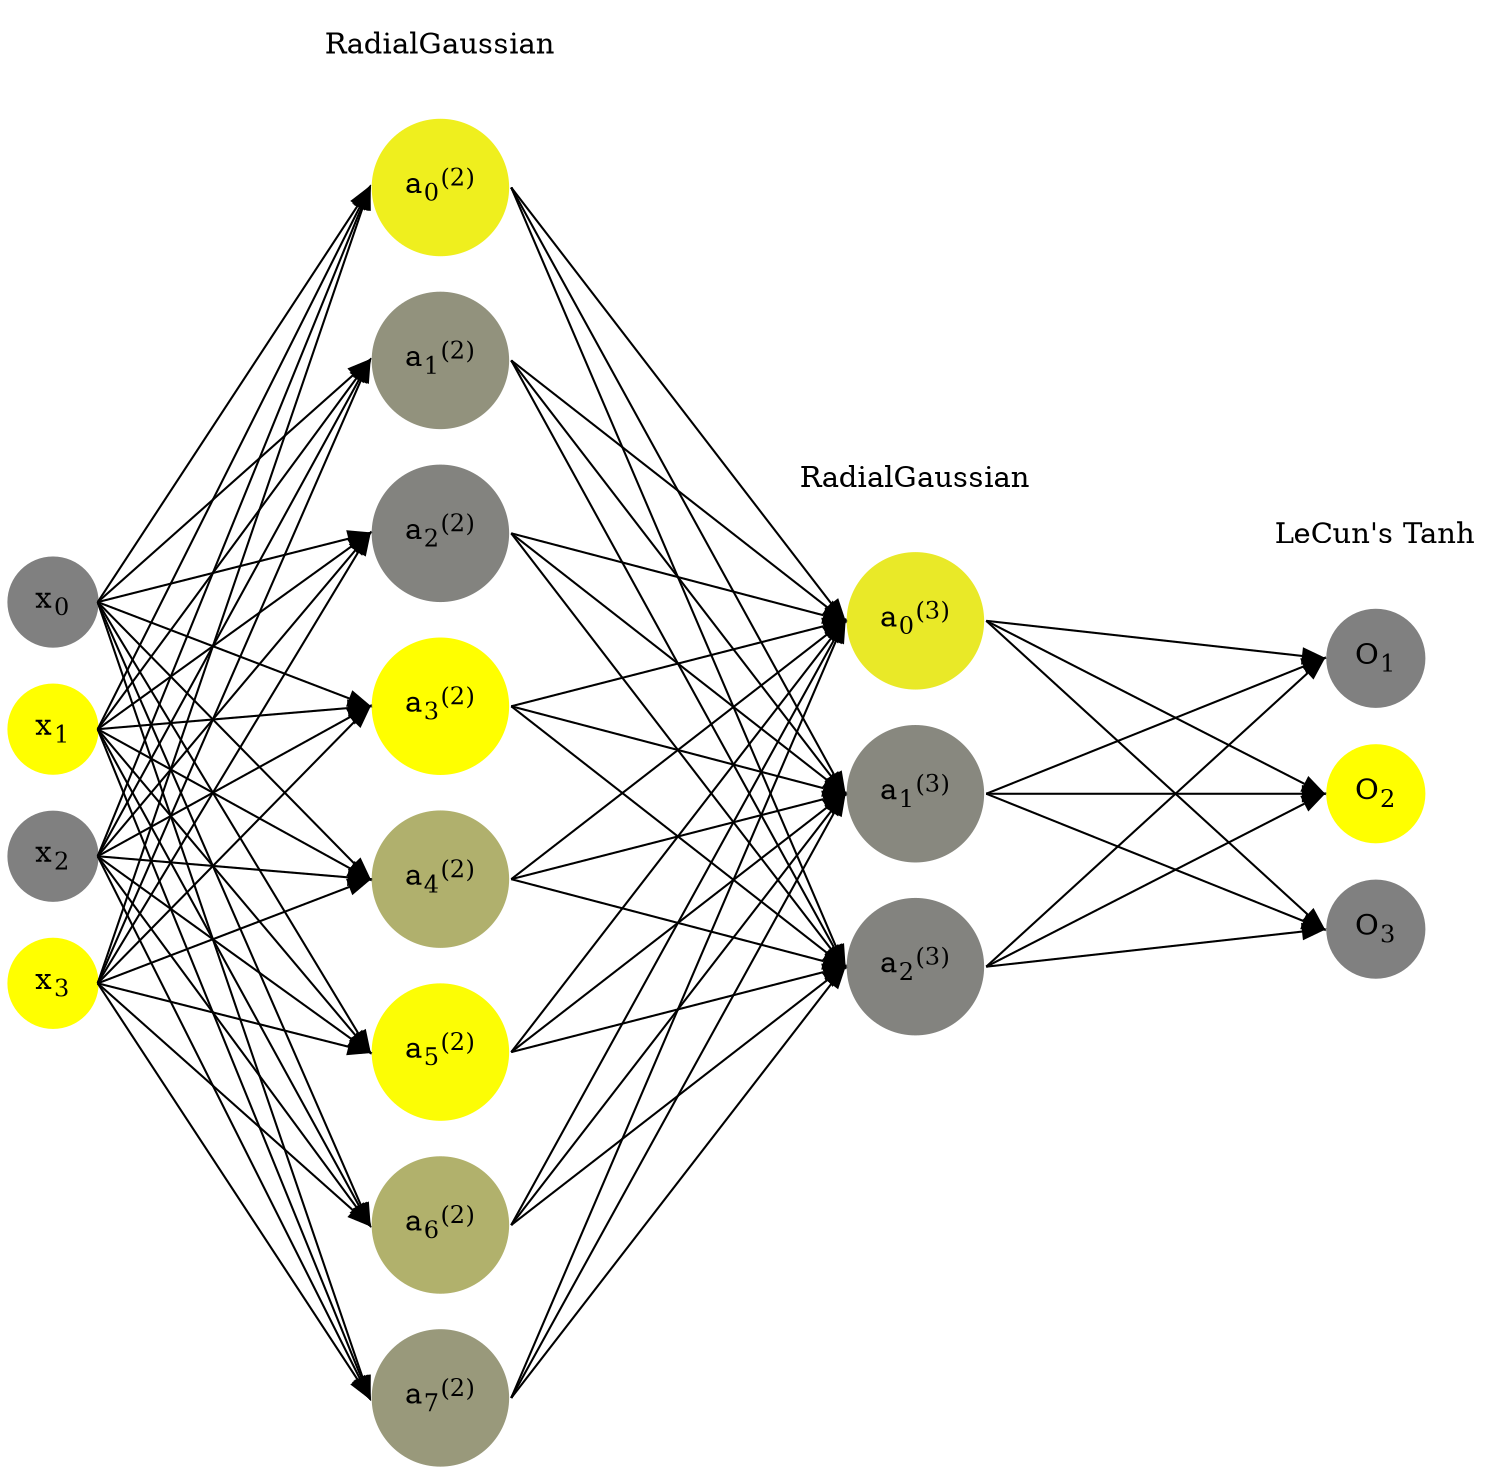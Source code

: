 digraph G {
	rankdir = LR;
	splines=false;
	edge[style=invis];
	ranksep= 1.4;
	{
	node [shape=circle, color="0.1667, 0.0, 0.5", style=filled, fillcolor="0.1667, 0.0, 0.5"];
	x0 [label=<x<sub>0</sub>>];
	}
	{
	node [shape=circle, color="0.1667, 1.0, 1.0", style=filled, fillcolor="0.1667, 1.0, 1.0"];
	x1 [label=<x<sub>1</sub>>];
	}
	{
	node [shape=circle, color="0.1667, 0.0, 0.5", style=filled, fillcolor="0.1667, 0.0, 0.5"];
	x2 [label=<x<sub>2</sub>>];
	}
	{
	node [shape=circle, color="0.1667, 1.0, 1.0", style=filled, fillcolor="0.1667, 1.0, 1.0"];
	x3 [label=<x<sub>3</sub>>];
	}
	{
	node [shape=circle, color="0.1667, 0.874323, 0.937161", style=filled, fillcolor="0.1667, 0.874323, 0.937161"];
	a02 [label=<a<sub>0</sub><sup>(2)</sup>>];
	}
	{
	node [shape=circle, color="0.1667, 0.147977, 0.573988", style=filled, fillcolor="0.1667, 0.147977, 0.573988"];
	a12 [label=<a<sub>1</sub><sup>(2)</sup>>];
	}
	{
	node [shape=circle, color="0.1667, 0.029347, 0.514674", style=filled, fillcolor="0.1667, 0.029347, 0.514674"];
	a22 [label=<a<sub>2</sub><sup>(2)</sup>>];
	}
	{
	node [shape=circle, color="0.1667, 0.999853, 0.999927", style=filled, fillcolor="0.1667, 0.999853, 0.999927"];
	a32 [label=<a<sub>3</sub><sup>(2)</sup>>];
	}
	{
	node [shape=circle, color="0.1667, 0.381542, 0.690771", style=filled, fillcolor="0.1667, 0.381542, 0.690771"];
	a42 [label=<a<sub>4</sub><sup>(2)</sup>>];
	}
	{
	node [shape=circle, color="0.1667, 0.976696, 0.988348", style=filled, fillcolor="0.1667, 0.976696, 0.988348"];
	a52 [label=<a<sub>5</sub><sup>(2)</sup>>];
	}
	{
	node [shape=circle, color="0.1667, 0.385742, 0.692871", style=filled, fillcolor="0.1667, 0.385742, 0.692871"];
	a62 [label=<a<sub>6</sub><sup>(2)</sup>>];
	}
	{
	node [shape=circle, color="0.1667, 0.196054, 0.598027", style=filled, fillcolor="0.1667, 0.196054, 0.598027"];
	a72 [label=<a<sub>7</sub><sup>(2)</sup>>];
	}
	{
	node [shape=circle, color="0.1667, 0.825638, 0.912819", style=filled, fillcolor="0.1667, 0.825638, 0.912819"];
	a03 [label=<a<sub>0</sub><sup>(3)</sup>>];
	}
	{
	node [shape=circle, color="0.1667, 0.068089, 0.534044", style=filled, fillcolor="0.1667, 0.068089, 0.534044"];
	a13 [label=<a<sub>1</sub><sup>(3)</sup>>];
	}
	{
	node [shape=circle, color="0.1667, 0.030852, 0.515426", style=filled, fillcolor="0.1667, 0.030852, 0.515426"];
	a23 [label=<a<sub>2</sub><sup>(3)</sup>>];
	}
	{
	node [shape=circle, color="0.1667, 0.0, 0.5", style=filled, fillcolor="0.1667, 0.0, 0.5"];
	O1 [label=<O<sub>1</sub>>];
	}
	{
	node [shape=circle, color="0.1667, 1.0, 1.0", style=filled, fillcolor="0.1667, 1.0, 1.0"];
	O2 [label=<O<sub>2</sub>>];
	}
	{
	node [shape=circle, color="0.1667, 0.0, 0.5", style=filled, fillcolor="0.1667, 0.0, 0.5"];
	O3 [label=<O<sub>3</sub>>];
	}
	{
	rank=same;
	x0->x1->x2->x3;
	}
	{
	rank=same;
	a02->a12->a22->a32->a42->a52->a62->a72;
	}
	{
	rank=same;
	a03->a13->a23;
	}
	{
	rank=same;
	O1->O2->O3;
	}
	l1 [shape=plaintext,label="RadialGaussian"];
	l1->a02;
	{rank=same; l1;a02};
	l2 [shape=plaintext,label="RadialGaussian"];
	l2->a03;
	{rank=same; l2;a03};
	l3 [shape=plaintext,label="LeCun's Tanh"];
	l3->O1;
	{rank=same; l3;O1};
edge[style=solid, tailport=e, headport=w];
	{x0;x1;x2;x3} -> {a02;a12;a22;a32;a42;a52;a62;a72};
	{a02;a12;a22;a32;a42;a52;a62;a72} -> {a03;a13;a23};
	{a03;a13;a23} -> {O1,O2,O3};
}